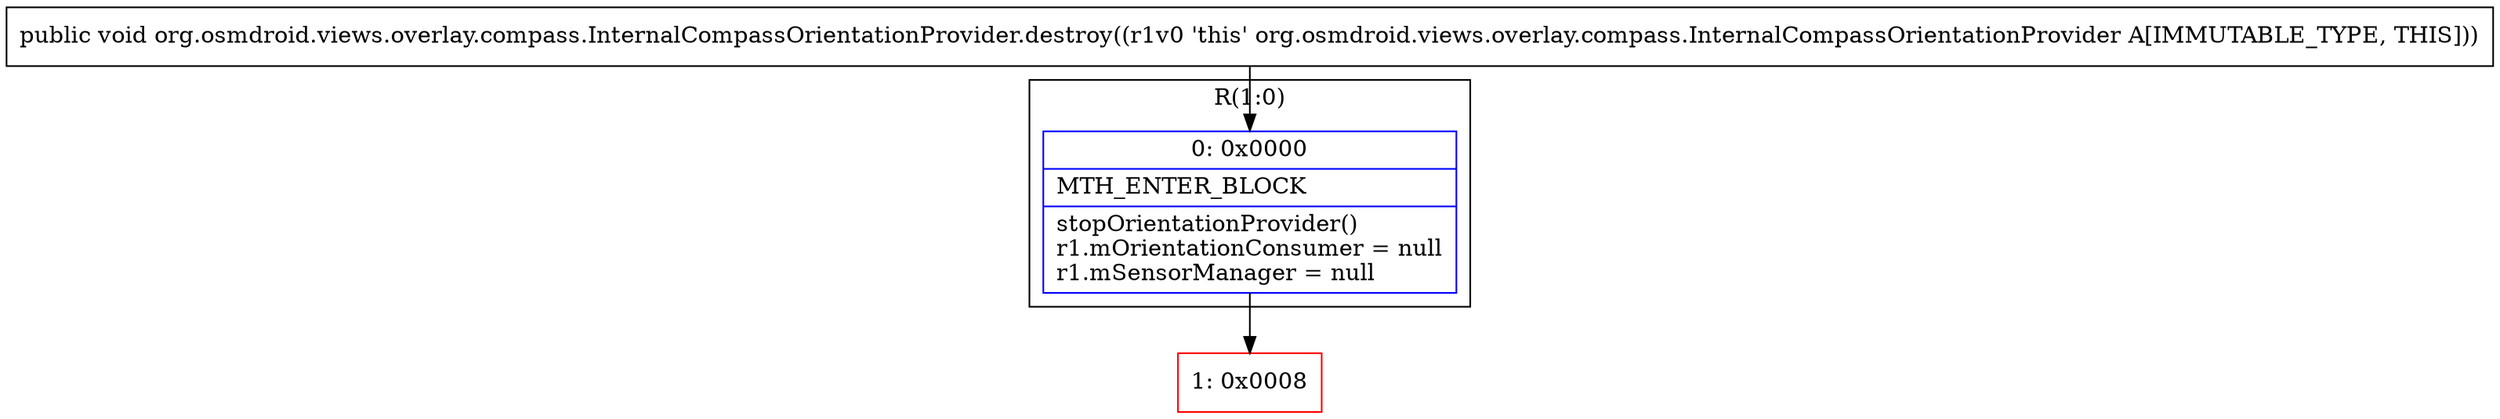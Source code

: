 digraph "CFG fororg.osmdroid.views.overlay.compass.InternalCompassOrientationProvider.destroy()V" {
subgraph cluster_Region_157437275 {
label = "R(1:0)";
node [shape=record,color=blue];
Node_0 [shape=record,label="{0\:\ 0x0000|MTH_ENTER_BLOCK\l|stopOrientationProvider()\lr1.mOrientationConsumer = null\lr1.mSensorManager = null\l}"];
}
Node_1 [shape=record,color=red,label="{1\:\ 0x0008}"];
MethodNode[shape=record,label="{public void org.osmdroid.views.overlay.compass.InternalCompassOrientationProvider.destroy((r1v0 'this' org.osmdroid.views.overlay.compass.InternalCompassOrientationProvider A[IMMUTABLE_TYPE, THIS])) }"];
MethodNode -> Node_0;
Node_0 -> Node_1;
}

